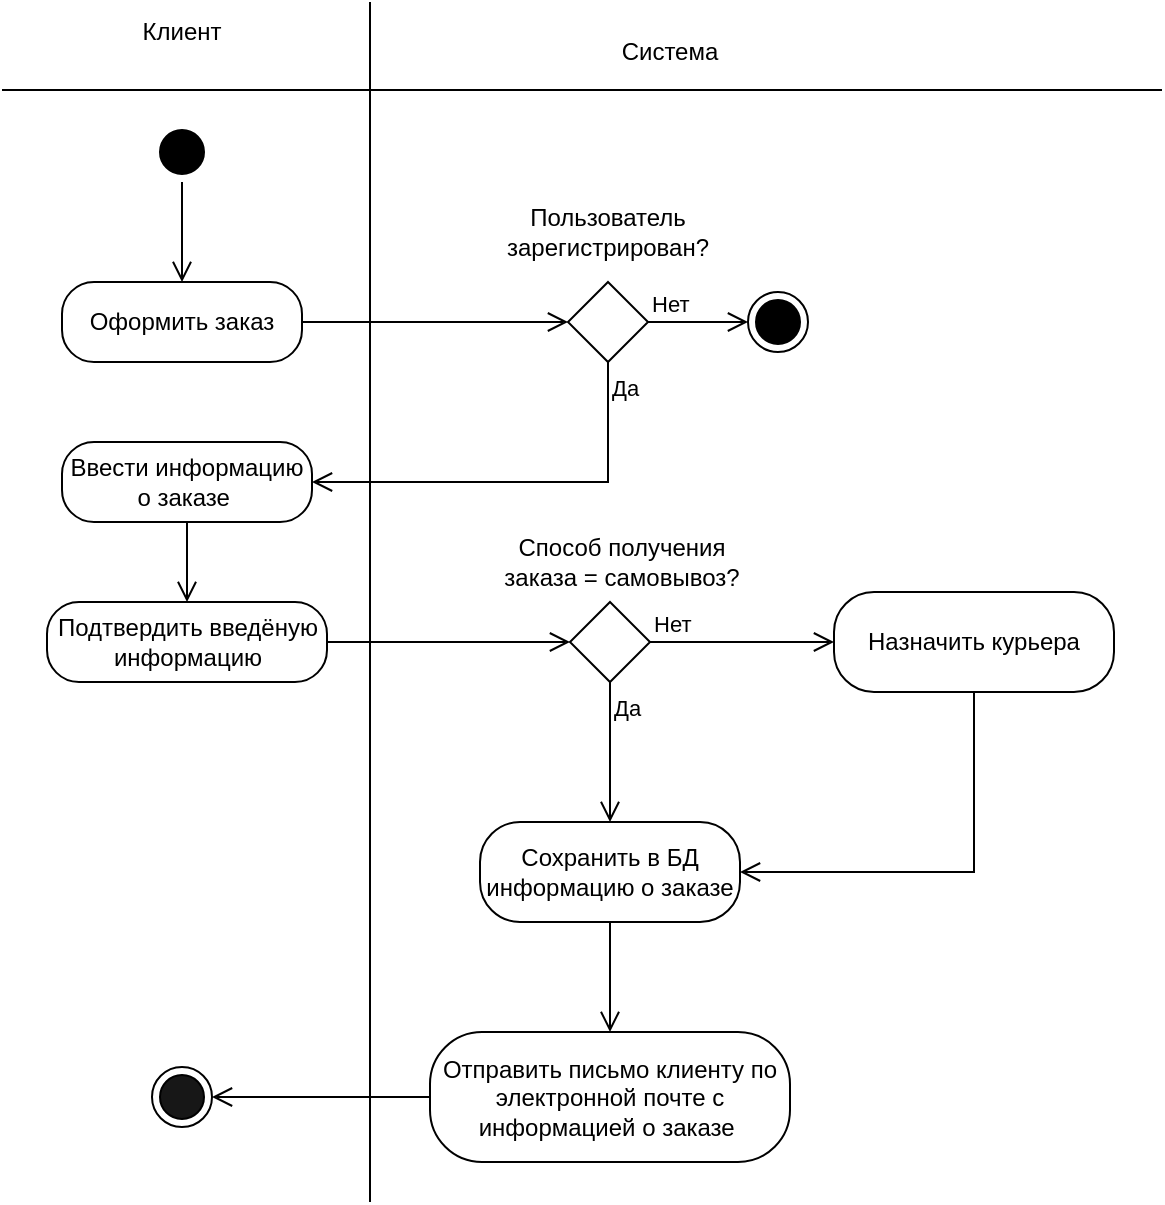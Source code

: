 <mxfile version="25.0.3">
  <diagram name="Страница — 1" id="_OaKh51Ge6vyAbeNmXi1">
    <mxGraphModel dx="1050" dy="692" grid="1" gridSize="10" guides="1" tooltips="1" connect="1" arrows="1" fold="1" page="1" pageScale="1" pageWidth="827" pageHeight="1169" math="0" shadow="0">
      <root>
        <mxCell id="0" />
        <mxCell id="1" parent="0" />
        <mxCell id="XflZ7_p9TTAsA4FG6eH6-1" value="" style="line;strokeWidth=1;fillColor=none;align=left;verticalAlign=middle;spacingTop=-1;spacingLeft=3;spacingRight=3;rotatable=0;labelPosition=right;points=[];portConstraint=eastwest;strokeColor=inherit;" vertex="1" parent="1">
          <mxGeometry x="40" y="80" width="580" height="8" as="geometry" />
        </mxCell>
        <mxCell id="XflZ7_p9TTAsA4FG6eH6-2" value="" style="line;strokeWidth=1;fillColor=none;align=left;verticalAlign=middle;spacingTop=-1;spacingLeft=3;spacingRight=3;rotatable=0;labelPosition=right;points=[];portConstraint=eastwest;strokeColor=inherit;direction=south;" vertex="1" parent="1">
          <mxGeometry x="220" y="40" width="8" height="600" as="geometry" />
        </mxCell>
        <mxCell id="XflZ7_p9TTAsA4FG6eH6-3" value="Клиент" style="text;html=1;align=center;verticalAlign=middle;whiteSpace=wrap;rounded=0;" vertex="1" parent="1">
          <mxGeometry x="100" y="40" width="60" height="30" as="geometry" />
        </mxCell>
        <mxCell id="XflZ7_p9TTAsA4FG6eH6-4" value="Система" style="text;html=1;align=center;verticalAlign=middle;whiteSpace=wrap;rounded=0;" vertex="1" parent="1">
          <mxGeometry x="344" y="50" width="60" height="30" as="geometry" />
        </mxCell>
        <mxCell id="XflZ7_p9TTAsA4FG6eH6-5" value="" style="ellipse;html=1;shape=startState;fillColor=#000000;" vertex="1" parent="1">
          <mxGeometry x="115" y="100" width="30" height="30" as="geometry" />
        </mxCell>
        <mxCell id="XflZ7_p9TTAsA4FG6eH6-6" value="" style="edgeStyle=orthogonalEdgeStyle;html=1;verticalAlign=bottom;endArrow=open;endSize=8;rounded=0;entryX=0.5;entryY=0;entryDx=0;entryDy=0;" edge="1" parent="1" source="XflZ7_p9TTAsA4FG6eH6-5" target="XflZ7_p9TTAsA4FG6eH6-7">
          <mxGeometry relative="1" as="geometry">
            <mxPoint x="130" y="170" as="targetPoint" />
          </mxGeometry>
        </mxCell>
        <mxCell id="XflZ7_p9TTAsA4FG6eH6-7" value="Оформить заказ" style="rounded=1;whiteSpace=wrap;html=1;arcSize=40;" vertex="1" parent="1">
          <mxGeometry x="70" y="180" width="120" height="40" as="geometry" />
        </mxCell>
        <mxCell id="XflZ7_p9TTAsA4FG6eH6-8" value="Пользователь зарегистрирован?" style="text;html=1;align=center;verticalAlign=middle;whiteSpace=wrap;rounded=0;" vertex="1" parent="1">
          <mxGeometry x="313" y="140" width="60" height="30" as="geometry" />
        </mxCell>
        <mxCell id="XflZ7_p9TTAsA4FG6eH6-9" value="" style="edgeStyle=orthogonalEdgeStyle;html=1;verticalAlign=bottom;endArrow=open;endSize=8;rounded=0;entryX=0;entryY=0.5;entryDx=0;entryDy=0;" edge="1" parent="1" source="XflZ7_p9TTAsA4FG6eH6-7" target="XflZ7_p9TTAsA4FG6eH6-11">
          <mxGeometry relative="1" as="geometry">
            <mxPoint x="280" y="220" as="targetPoint" />
            <mxPoint x="190" y="200" as="sourcePoint" />
          </mxGeometry>
        </mxCell>
        <mxCell id="XflZ7_p9TTAsA4FG6eH6-10" value="Ввести информацию о заказе&amp;nbsp;" style="rounded=1;whiteSpace=wrap;html=1;arcSize=40;" vertex="1" parent="1">
          <mxGeometry x="70" y="260" width="125" height="40" as="geometry" />
        </mxCell>
        <mxCell id="XflZ7_p9TTAsA4FG6eH6-11" value="" style="rhombus;whiteSpace=wrap;html=1;" vertex="1" parent="1">
          <mxGeometry x="323" y="180" width="40" height="40" as="geometry" />
        </mxCell>
        <mxCell id="XflZ7_p9TTAsA4FG6eH6-12" value="Нет" style="edgeStyle=orthogonalEdgeStyle;html=1;align=left;verticalAlign=bottom;endArrow=open;endSize=8;rounded=0;entryX=0;entryY=0.5;entryDx=0;entryDy=0;" edge="1" parent="1" source="XflZ7_p9TTAsA4FG6eH6-11" target="XflZ7_p9TTAsA4FG6eH6-14">
          <mxGeometry x="-1" relative="1" as="geometry">
            <mxPoint x="393" y="250" as="targetPoint" />
          </mxGeometry>
        </mxCell>
        <mxCell id="XflZ7_p9TTAsA4FG6eH6-13" value="Да" style="edgeStyle=orthogonalEdgeStyle;html=1;align=left;verticalAlign=top;endArrow=open;endSize=8;rounded=0;entryX=1;entryY=0.5;entryDx=0;entryDy=0;" edge="1" parent="1" source="XflZ7_p9TTAsA4FG6eH6-11" target="XflZ7_p9TTAsA4FG6eH6-10">
          <mxGeometry x="-1" relative="1" as="geometry">
            <mxPoint x="228" y="280" as="targetPoint" />
            <Array as="points">
              <mxPoint x="343" y="280" />
            </Array>
          </mxGeometry>
        </mxCell>
        <mxCell id="XflZ7_p9TTAsA4FG6eH6-14" value="" style="ellipse;html=1;shape=endState;fillColor=#000000;" vertex="1" parent="1">
          <mxGeometry x="413" y="185" width="30" height="30" as="geometry" />
        </mxCell>
        <mxCell id="XflZ7_p9TTAsA4FG6eH6-15" value="" style="edgeStyle=orthogonalEdgeStyle;html=1;verticalAlign=bottom;endArrow=open;endSize=8;rounded=0;exitX=0.5;exitY=1;exitDx=0;exitDy=0;entryX=0.5;entryY=0;entryDx=0;entryDy=0;" edge="1" parent="1" source="XflZ7_p9TTAsA4FG6eH6-10" target="XflZ7_p9TTAsA4FG6eH6-16">
          <mxGeometry relative="1" as="geometry">
            <mxPoint x="132" y="470" as="targetPoint" />
            <mxPoint x="132.16" y="340" as="sourcePoint" />
            <Array as="points" />
          </mxGeometry>
        </mxCell>
        <mxCell id="XflZ7_p9TTAsA4FG6eH6-16" value="Подтвердить введёную информацию" style="rounded=1;whiteSpace=wrap;html=1;arcSize=40;" vertex="1" parent="1">
          <mxGeometry x="62.5" y="340" width="140" height="40" as="geometry" />
        </mxCell>
        <mxCell id="XflZ7_p9TTAsA4FG6eH6-17" value="" style="edgeStyle=orthogonalEdgeStyle;html=1;verticalAlign=bottom;endArrow=open;endSize=8;rounded=0;exitX=1;exitY=0.5;exitDx=0;exitDy=0;entryX=0;entryY=0.5;entryDx=0;entryDy=0;" edge="1" parent="1" source="XflZ7_p9TTAsA4FG6eH6-16" target="XflZ7_p9TTAsA4FG6eH6-23">
          <mxGeometry relative="1" as="geometry">
            <mxPoint x="270" y="320" as="targetPoint" />
            <mxPoint x="274" y="359.66" as="sourcePoint" />
          </mxGeometry>
        </mxCell>
        <mxCell id="XflZ7_p9TTAsA4FG6eH6-18" value="Сохранить в БД информацию о заказе" style="rounded=1;whiteSpace=wrap;html=1;arcSize=40;" vertex="1" parent="1">
          <mxGeometry x="279" y="450" width="130" height="50" as="geometry" />
        </mxCell>
        <mxCell id="XflZ7_p9TTAsA4FG6eH6-19" value="" style="edgeStyle=orthogonalEdgeStyle;html=1;verticalAlign=bottom;endArrow=open;endSize=8;rounded=0;exitX=0.5;exitY=1;exitDx=0;exitDy=0;entryX=0.5;entryY=0;entryDx=0;entryDy=0;" edge="1" parent="1" source="XflZ7_p9TTAsA4FG6eH6-18" target="XflZ7_p9TTAsA4FG6eH6-20">
          <mxGeometry relative="1" as="geometry">
            <mxPoint x="319" y="565" as="targetPoint" />
            <mxPoint x="319" y="565" as="sourcePoint" />
          </mxGeometry>
        </mxCell>
        <mxCell id="XflZ7_p9TTAsA4FG6eH6-20" value="Отправить письмо клиенту по электронной почте с информацией о заказе&amp;nbsp;" style="rounded=1;whiteSpace=wrap;html=1;arcSize=40;" vertex="1" parent="1">
          <mxGeometry x="254" y="555" width="180" height="65" as="geometry" />
        </mxCell>
        <mxCell id="XflZ7_p9TTAsA4FG6eH6-21" value="Назначить курьера" style="rounded=1;whiteSpace=wrap;html=1;arcSize=40;" vertex="1" parent="1">
          <mxGeometry x="456" y="335" width="140" height="50" as="geometry" />
        </mxCell>
        <mxCell id="XflZ7_p9TTAsA4FG6eH6-22" value="Способ получения заказа = самовывоз?" style="text;html=1;align=center;verticalAlign=middle;whiteSpace=wrap;rounded=0;" vertex="1" parent="1">
          <mxGeometry x="290" y="305" width="120" height="30" as="geometry" />
        </mxCell>
        <mxCell id="XflZ7_p9TTAsA4FG6eH6-23" value="" style="rhombus;whiteSpace=wrap;html=1;" vertex="1" parent="1">
          <mxGeometry x="324" y="340" width="40" height="40" as="geometry" />
        </mxCell>
        <mxCell id="XflZ7_p9TTAsA4FG6eH6-24" value="" style="ellipse;html=1;shape=endState;fillColor=#171717;" vertex="1" parent="1">
          <mxGeometry x="115" y="572.5" width="30" height="30" as="geometry" />
        </mxCell>
        <mxCell id="XflZ7_p9TTAsA4FG6eH6-25" value="Да" style="edgeStyle=orthogonalEdgeStyle;html=1;align=left;verticalAlign=top;endArrow=open;endSize=8;rounded=0;entryX=0.5;entryY=0;entryDx=0;entryDy=0;exitX=0.5;exitY=1;exitDx=0;exitDy=0;" edge="1" parent="1" source="XflZ7_p9TTAsA4FG6eH6-23" target="XflZ7_p9TTAsA4FG6eH6-18">
          <mxGeometry x="-1" relative="1" as="geometry">
            <mxPoint x="346" y="450" as="targetPoint" />
            <mxPoint x="346" y="380" as="sourcePoint" />
            <Array as="points" />
          </mxGeometry>
        </mxCell>
        <mxCell id="XflZ7_p9TTAsA4FG6eH6-26" value="Нет" style="edgeStyle=orthogonalEdgeStyle;html=1;align=left;verticalAlign=bottom;endArrow=open;endSize=8;rounded=0;entryX=0;entryY=0.5;entryDx=0;entryDy=0;exitX=1;exitY=0.5;exitDx=0;exitDy=0;" edge="1" parent="1" source="XflZ7_p9TTAsA4FG6eH6-23" target="XflZ7_p9TTAsA4FG6eH6-21">
          <mxGeometry x="-1" relative="1" as="geometry">
            <mxPoint x="460" y="359.66" as="targetPoint" />
            <mxPoint x="410" y="359.66" as="sourcePoint" />
          </mxGeometry>
        </mxCell>
        <mxCell id="XflZ7_p9TTAsA4FG6eH6-27" value="" style="edgeStyle=orthogonalEdgeStyle;html=1;verticalAlign=bottom;endArrow=open;endSize=8;rounded=0;exitX=0;exitY=0.5;exitDx=0;exitDy=0;entryX=1;entryY=0.5;entryDx=0;entryDy=0;" edge="1" parent="1" source="XflZ7_p9TTAsA4FG6eH6-20" target="XflZ7_p9TTAsA4FG6eH6-24">
          <mxGeometry relative="1" as="geometry">
            <mxPoint x="160" y="588" as="targetPoint" />
            <mxPoint x="129.66" y="565" as="sourcePoint" />
          </mxGeometry>
        </mxCell>
        <mxCell id="XflZ7_p9TTAsA4FG6eH6-28" value="" style="edgeStyle=orthogonalEdgeStyle;html=1;verticalAlign=bottom;endArrow=open;endSize=8;rounded=0;exitX=0.5;exitY=1;exitDx=0;exitDy=0;entryX=1;entryY=0.5;entryDx=0;entryDy=0;" edge="1" parent="1" source="XflZ7_p9TTAsA4FG6eH6-21" target="XflZ7_p9TTAsA4FG6eH6-18">
          <mxGeometry relative="1" as="geometry">
            <mxPoint x="611" y="540" as="targetPoint" />
            <mxPoint x="490" y="540" as="sourcePoint" />
          </mxGeometry>
        </mxCell>
      </root>
    </mxGraphModel>
  </diagram>
</mxfile>
